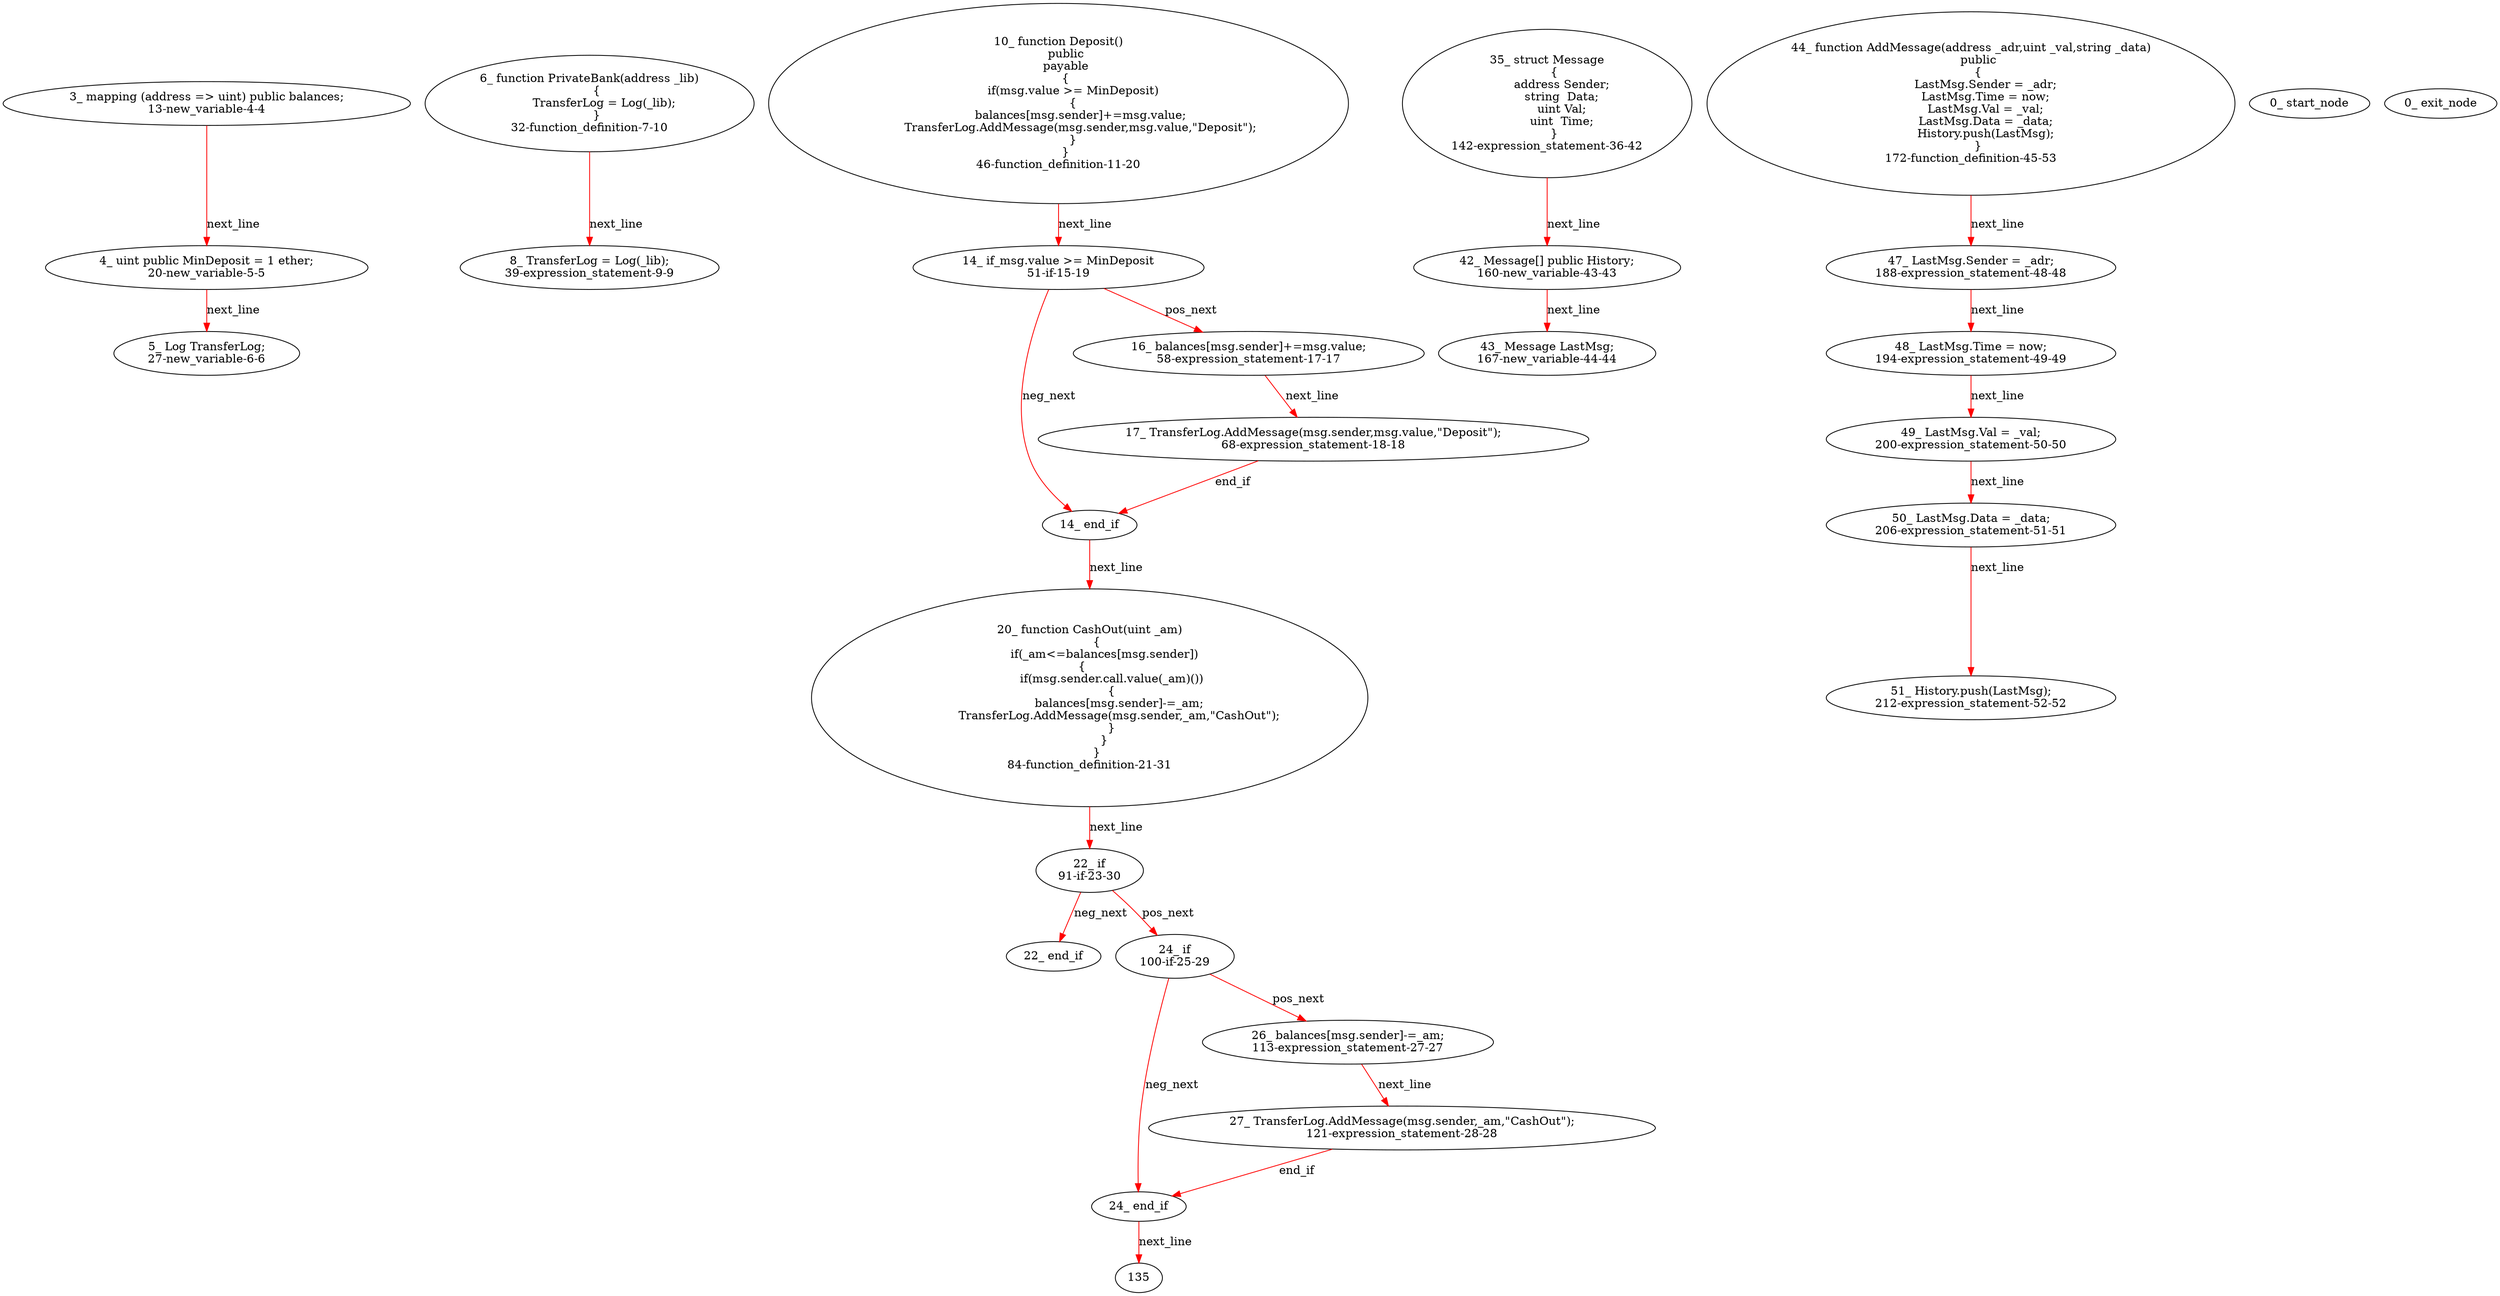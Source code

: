 digraph  {
13 [label="3_ mapping (address => uint) public balances;\n13-new_variable-4-4", method="", type_label=new_variable];
20 [label="4_ uint public MinDeposit = 1 ether;\n20-new_variable-5-5", method="", type_label=new_variable];
27 [label="5_ Log TransferLog;\n27-new_variable-6-6", method="", type_label=new_variable];
32 [label="6_ function PrivateBank(address _lib)\n    {\n        TransferLog = Log(_lib);\n    }\n32-function_definition-7-10", method="PrivateBank(address _lib)", type_label=function_definition];
39 [label="8_ TransferLog = Log(_lib);\n39-expression_statement-9-9", method="PrivateBank(address _lib)", type_label=expression_statement];
46 [label="10_ function Deposit()\n    public\n    payable\n    {\n        if(msg.value >= MinDeposit)\n        {\n            balances[msg.sender]+=msg.value;\n            TransferLog.AddMessage(msg.sender,msg.value,\"Deposit\");\n        }\n    }\n46-function_definition-11-20", method="Deposit()", type_label=function_definition];
51 [label="14_ if_msg.value >= MinDeposit\n51-if-15-19", method="Deposit()", type_label=if];
265 [label="14_ end_if", method="Deposit()", type_label=end_if];
58 [label="16_ balances[msg.sender]+=msg.value;\n58-expression_statement-17-17", method="Deposit()", type_label=expression_statement];
68 [label="17_ TransferLog.AddMessage(msg.sender,msg.value,\"Deposit\");\n68-expression_statement-18-18", method="Deposit()", type_label=expression_statement];
84 [label="20_ function CashOut(uint _am)\n    {\n        if(_am<=balances[msg.sender])\n        {            \n            if(msg.sender.call.value(_am)())\n            {\n                balances[msg.sender]-=_am;\n                TransferLog.AddMessage(msg.sender,_am,\"CashOut\");\n            }\n        }\n    }\n84-function_definition-21-31", method="CashOut(uint _am)", type_label=function_definition];
91 [label="22_ if\n91-if-23-30", method="CashOut(uint _am)", type_label=if];
305 [label="22_ end_if", method="CashOut(uint _am)", type_label=end_if];
100 [label="24_ if\n100-if-25-29", method="CashOut(uint _am)", type_label=if];
314 [label="24_ end_if", method="CashOut(uint _am)", type_label=end_if];
113 [label="26_ balances[msg.sender]-=_am;\n113-expression_statement-27-27", method="CashOut(uint _am)", type_label=expression_statement];
121 [label="27_ TransferLog.AddMessage(msg.sender,_am,\"CashOut\");\n121-expression_statement-28-28", method="CashOut(uint _am)", type_label=expression_statement];
142 [label="35_ struct Message\n    {\n        address Sender;\n        string  Data;\n        uint Val;\n        uint  Time;\n    }\n142-expression_statement-36-42", method="Message()", type_label=expression_statement];
160 [label="42_ Message[] public History;\n160-new_variable-43-43", method="", type_label=new_variable];
167 [label="43_ Message LastMsg;\n167-new_variable-44-44", method="", type_label=new_variable];
172 [label="44_ function AddMessage(address _adr,uint _val,string _data)\n    public\n    {\n        LastMsg.Sender = _adr;\n        LastMsg.Time = now;\n        LastMsg.Val = _val;\n        LastMsg.Data = _data;\n        History.push(LastMsg);\n    }\n172-function_definition-45-53", method="AddMessage(address _adr,uint _val,string _data)", type_label=function_definition];
188 [label="47_ LastMsg.Sender = _adr;\n188-expression_statement-48-48", method="AddMessage(address _adr,uint _val,string _data)", type_label=expression_statement];
194 [label="48_ LastMsg.Time = now;\n194-expression_statement-49-49", method="AddMessage(address _adr,uint _val,string _data)", type_label=expression_statement];
200 [label="49_ LastMsg.Val = _val;\n200-expression_statement-50-50", method="AddMessage(address _adr,uint _val,string _data)", type_label=expression_statement];
206 [label="50_ LastMsg.Data = _data;\n206-expression_statement-51-51", method="AddMessage(address _adr,uint _val,string _data)", type_label=expression_statement];
212 [label="51_ History.push(LastMsg);\n212-expression_statement-52-52", method="AddMessage(address _adr,uint _val,string _data)", type_label=expression_statement];
1 [label="0_ start_node", method="", type_label=start];
2 [label="0_ exit_node", method="", type_label=exit];
135;
13 -> 20  [color=red, controlflow_type=next_line, edge_type=CFG_edge, key=0, label=next_line];
20 -> 27  [color=red, controlflow_type=next_line, edge_type=CFG_edge, key=0, label=next_line];
32 -> 39  [color=red, controlflow_type=next_line, edge_type=CFG_edge, key=0, label=next_line];
46 -> 51  [color=red, controlflow_type=next_line, edge_type=CFG_edge, key=0, label=next_line];
51 -> 58  [color=red, controlflow_type=pos_next, edge_type=CFG_edge, key=0, label=pos_next];
51 -> 265  [color=red, controlflow_type=neg_next, edge_type=CFG_edge, key=0, label=neg_next];
265 -> 84  [color=red, controlflow_type=next_line, edge_type=CFG_edge, key=0, label=next_line];
58 -> 68  [color=red, controlflow_type=next_line, edge_type=CFG_edge, key=0, label=next_line];
68 -> 265  [color=red, controlflow_type=end_if, edge_type=CFG_edge, key=0, label=end_if];
84 -> 91  [color=red, controlflow_type=next_line, edge_type=CFG_edge, key=0, label=next_line];
91 -> 100  [color=red, controlflow_type=pos_next, edge_type=CFG_edge, key=0, label=pos_next];
91 -> 305  [color=red, controlflow_type=neg_next, edge_type=CFG_edge, key=0, label=neg_next];
100 -> 113  [color=red, controlflow_type=pos_next, edge_type=CFG_edge, key=0, label=pos_next];
100 -> 314  [color=red, controlflow_type=neg_next, edge_type=CFG_edge, key=0, label=neg_next];
314 -> 135  [color=red, controlflow_type=next_line, edge_type=CFG_edge, key=0, label=next_line];
113 -> 121  [color=red, controlflow_type=next_line, edge_type=CFG_edge, key=0, label=next_line];
121 -> 314  [color=red, controlflow_type=end_if, edge_type=CFG_edge, key=0, label=end_if];
142 -> 160  [color=red, controlflow_type=next_line, edge_type=CFG_edge, key=0, label=next_line];
160 -> 167  [color=red, controlflow_type=next_line, edge_type=CFG_edge, key=0, label=next_line];
172 -> 188  [color=red, controlflow_type=next_line, edge_type=CFG_edge, key=0, label=next_line];
188 -> 194  [color=red, controlflow_type=next_line, edge_type=CFG_edge, key=0, label=next_line];
194 -> 200  [color=red, controlflow_type=next_line, edge_type=CFG_edge, key=0, label=next_line];
200 -> 206  [color=red, controlflow_type=next_line, edge_type=CFG_edge, key=0, label=next_line];
206 -> 212  [color=red, controlflow_type=next_line, edge_type=CFG_edge, key=0, label=next_line];
}
